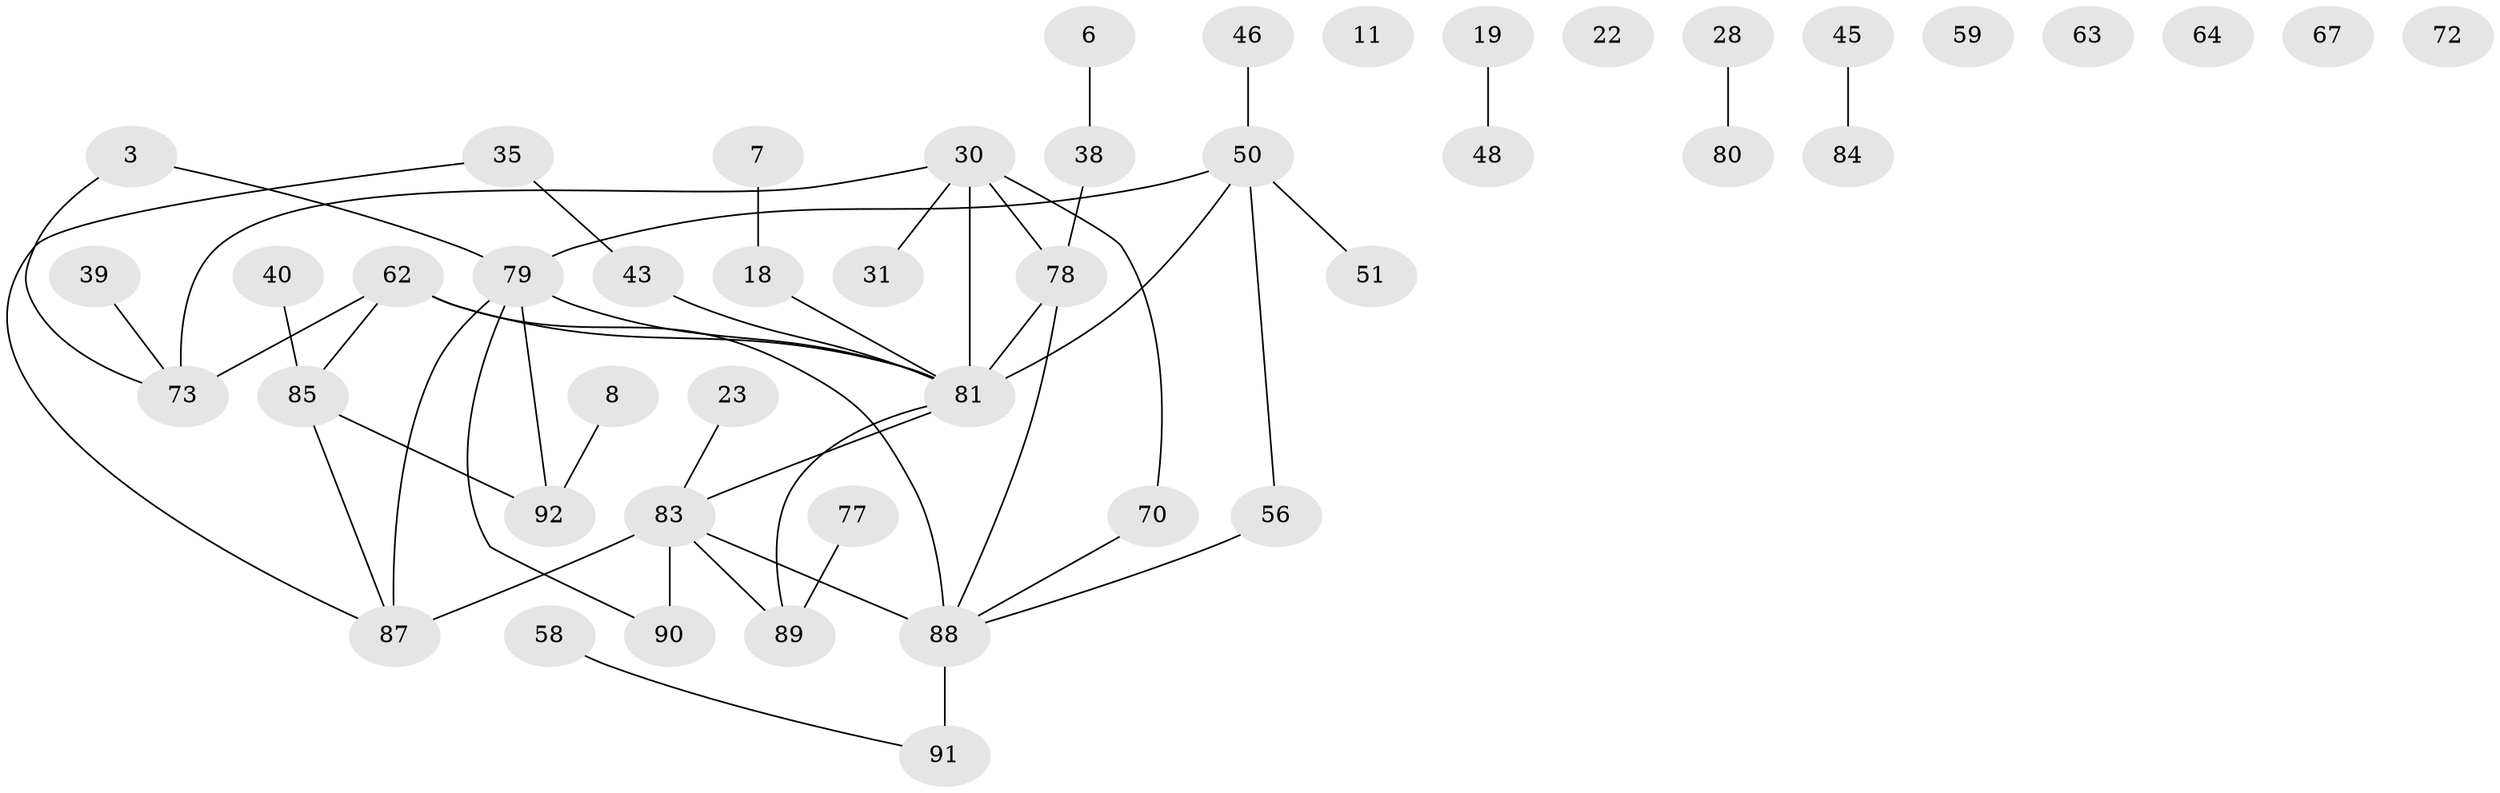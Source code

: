 // original degree distribution, {3: 0.2391304347826087, 2: 0.2391304347826087, 1: 0.22826086956521738, 4: 0.16304347826086957, 0: 0.07608695652173914, 5: 0.05434782608695652}
// Generated by graph-tools (version 1.1) at 2025/40/03/09/25 04:40:52]
// undirected, 46 vertices, 49 edges
graph export_dot {
graph [start="1"]
  node [color=gray90,style=filled];
  3;
  6;
  7;
  8;
  11;
  18;
  19;
  22;
  23;
  28;
  30 [super="+29"];
  31;
  35;
  38;
  39;
  40;
  43;
  45;
  46;
  48;
  50 [super="+25"];
  51;
  56 [super="+27"];
  58;
  59;
  62 [super="+44+52"];
  63;
  64;
  67;
  70 [super="+55+65"];
  72;
  73 [super="+17+54"];
  77;
  78 [super="+26"];
  79 [super="+42+61"];
  80;
  81 [super="+12+16+68+74"];
  83 [super="+41+33+66+76"];
  84;
  85 [super="+21"];
  87 [super="+75"];
  88 [super="+36+57+82"];
  89 [super="+86"];
  90 [super="+37"];
  91 [super="+60"];
  92 [super="+20+34"];
  3 -- 73;
  3 -- 79;
  6 -- 38;
  7 -- 18;
  8 -- 92;
  18 -- 81;
  19 -- 48;
  23 -- 83;
  28 -- 80;
  30 -- 78 [weight=2];
  30 -- 73;
  30 -- 31;
  30 -- 70;
  30 -- 81 [weight=2];
  35 -- 43;
  35 -- 87;
  38 -- 78;
  39 -- 73;
  40 -- 85;
  43 -- 81;
  45 -- 84;
  46 -- 50;
  50 -- 56;
  50 -- 51;
  50 -- 79;
  50 -- 81;
  56 -- 88;
  58 -- 91;
  62 -- 73 [weight=2];
  62 -- 85;
  62 -- 88 [weight=2];
  62 -- 81;
  70 -- 88;
  77 -- 89;
  78 -- 88;
  78 -- 81;
  79 -- 81 [weight=2];
  79 -- 87;
  79 -- 90;
  79 -- 92;
  81 -- 83 [weight=2];
  81 -- 89 [weight=2];
  83 -- 90 [weight=4];
  83 -- 87 [weight=2];
  83 -- 89 [weight=2];
  83 -- 88;
  85 -- 92;
  85 -- 87;
  88 -- 91 [weight=2];
}
